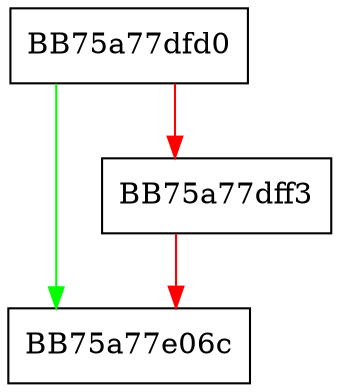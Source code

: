 digraph __security_init_cookie {
  node [shape="box"];
  graph [splines=ortho];
  BB75a77dfd0 -> BB75a77e06c [color="green"];
  BB75a77dfd0 -> BB75a77dff3 [color="red"];
  BB75a77dff3 -> BB75a77e06c [color="red"];
}